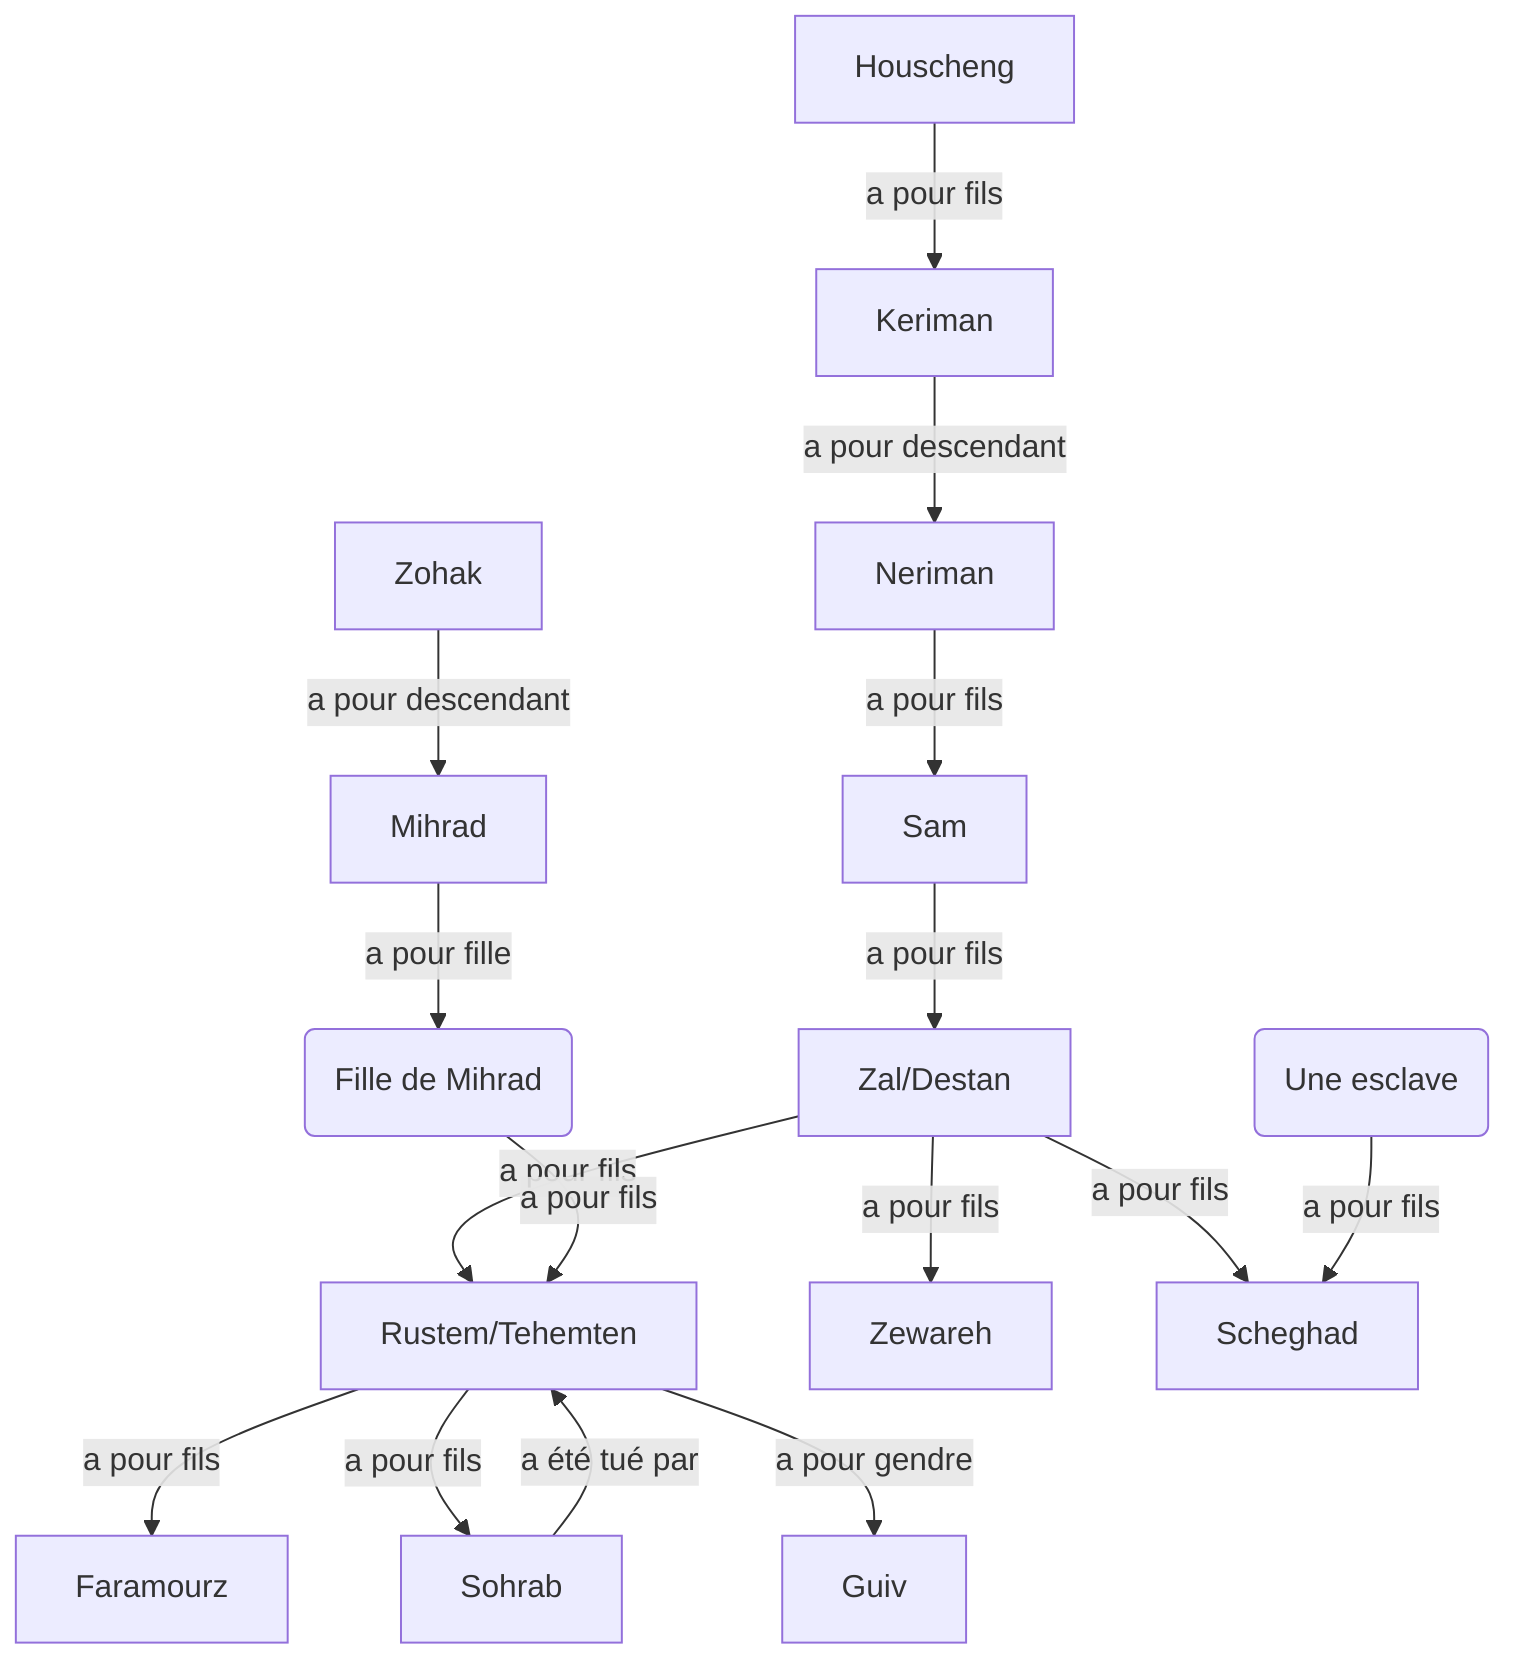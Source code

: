 graph TD
Houscheng --a pour fils--> Keriman
Keriman --a pour descendant--> Neriman
Neriman --a pour fils--> Sam
Sam --a pour fils--> Zal/Destan
Zal/Destan --a pour fils--> Rustem/Tehemten
F(Fille de Mihrad) --a pour fils--> Rustem/Tehemten
Zal/Destan --a pour fils--> Zewareh
Rustem/Tehemten --a pour fils--> Faramourz
Rustem/Tehemten --a pour fils--> Sohrab
Sohrab --a été tué par--> Rustem/Tehemten
Rustem/Tehemten --a pour gendre--> Guiv
Zohak --a pour descendant--> Mihrad
Mihrad --a pour fille--> F(Fille de Mihrad)
Zal/Destan --a pour fils--> Scheghad
E(Une esclave) --a pour fils--> Scheghad